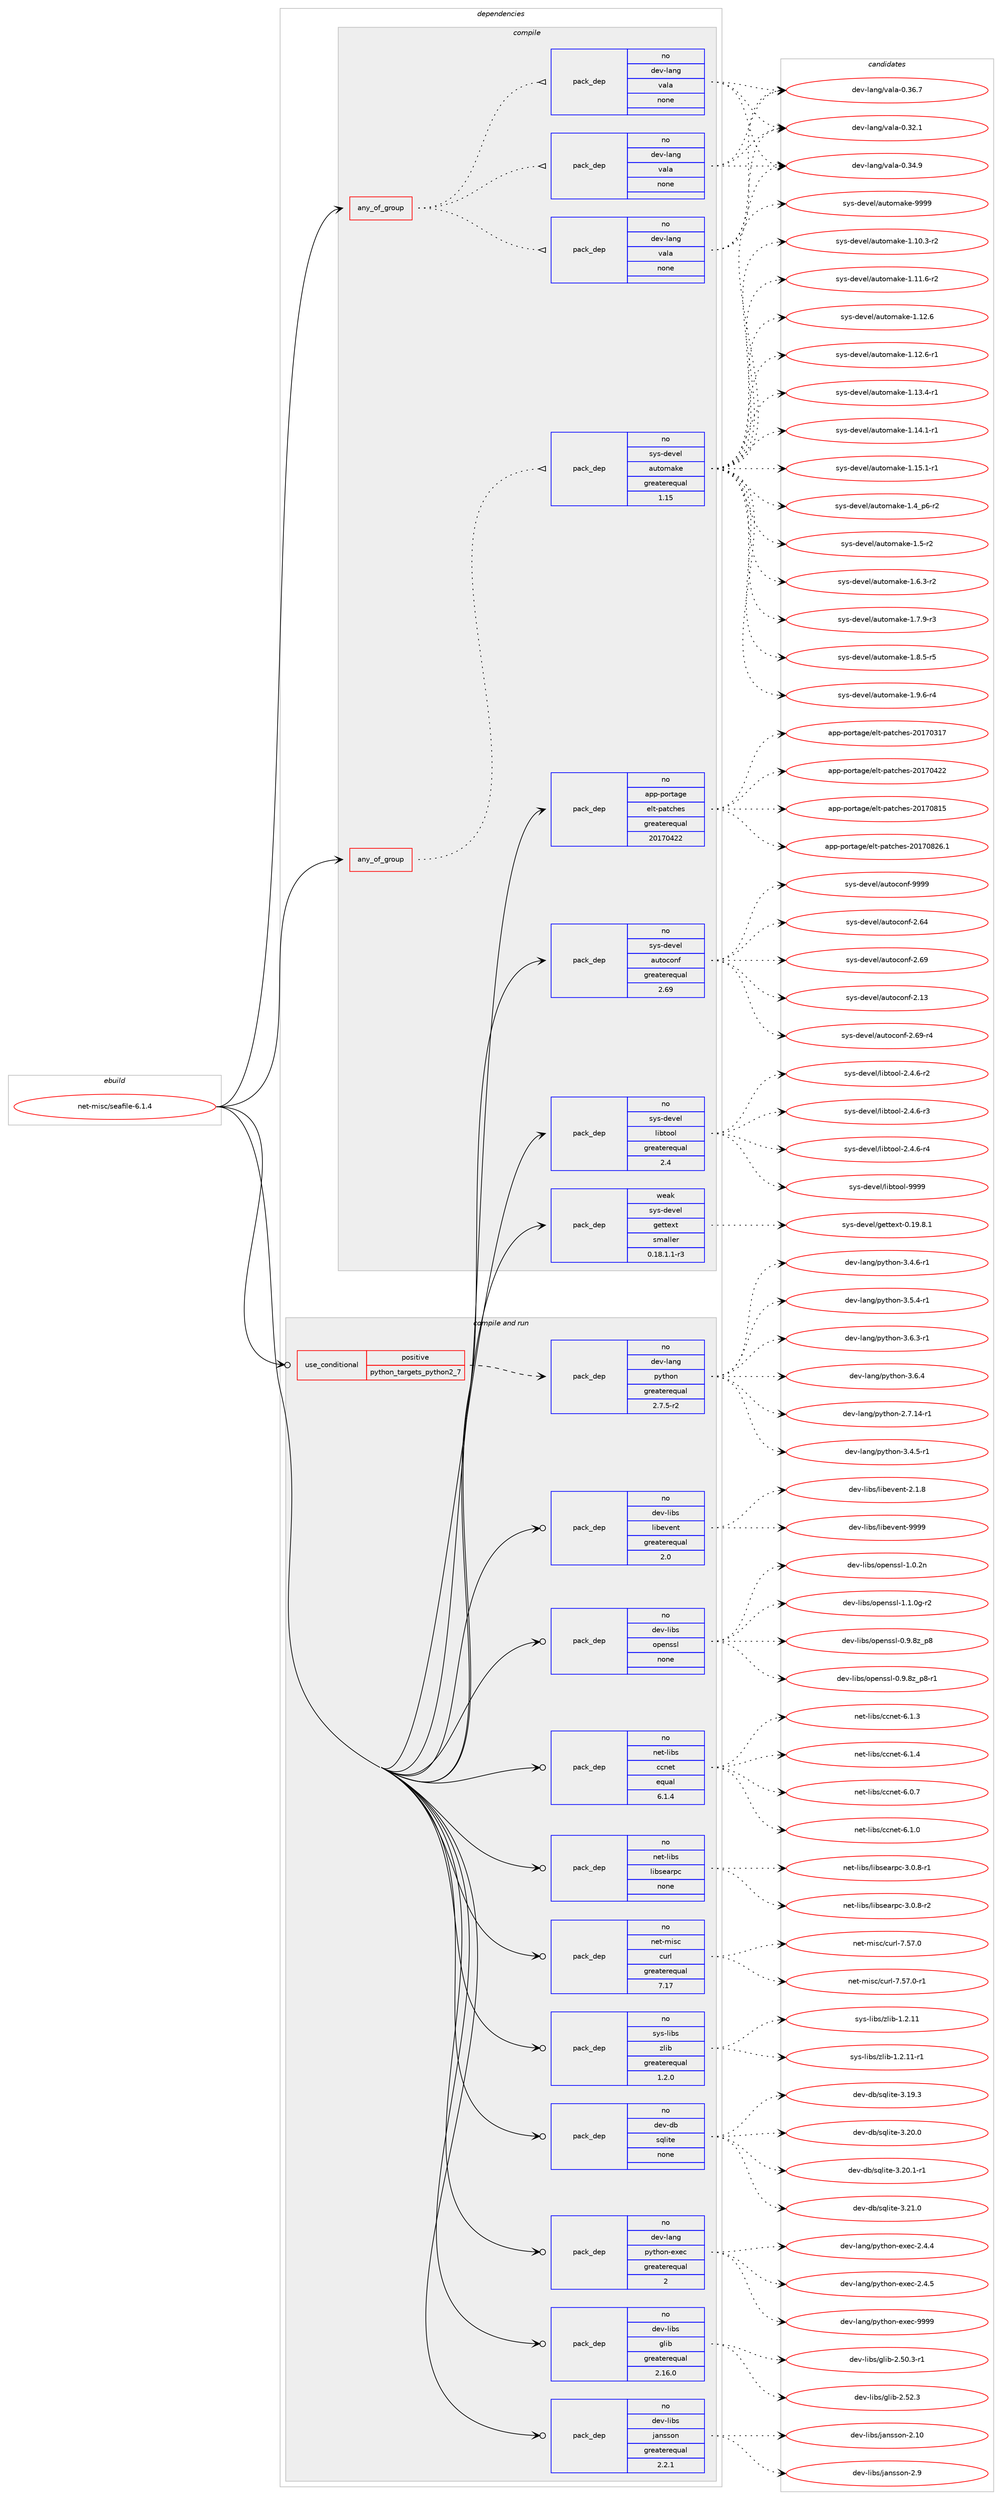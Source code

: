 digraph prolog {

# *************
# Graph options
# *************

newrank=true;
concentrate=true;
compound=true;
graph [rankdir=LR,fontname=Helvetica,fontsize=10,ranksep=1.5];#, ranksep=2.5, nodesep=0.2];
edge  [arrowhead=vee];
node  [fontname=Helvetica,fontsize=10];

# **********
# The ebuild
# **********

subgraph cluster_leftcol {
color=gray;
rank=same;
label=<<i>ebuild</i>>;
id [label="net-misc/seafile-6.1.4", color=red, width=4, href="../net-misc/seafile-6.1.4.svg"];
}

# ****************
# The dependencies
# ****************

subgraph cluster_midcol {
color=gray;
label=<<i>dependencies</i>>;
subgraph cluster_compile {
fillcolor="#eeeeee";
style=filled;
label=<<i>compile</i>>;
subgraph any20 {
dependency901 [label=<<TABLE BORDER="0" CELLBORDER="1" CELLSPACING="0" CELLPADDING="4"><TR><TD CELLPADDING="10">any_of_group</TD></TR></TABLE>>, shape=none, color=red];subgraph pack607 {
dependency902 [label=<<TABLE BORDER="0" CELLBORDER="1" CELLSPACING="0" CELLPADDING="4" WIDTH="220"><TR><TD ROWSPAN="6" CELLPADDING="30">pack_dep</TD></TR><TR><TD WIDTH="110">no</TD></TR><TR><TD>dev-lang</TD></TR><TR><TD>vala</TD></TR><TR><TD>none</TD></TR><TR><TD></TD></TR></TABLE>>, shape=none, color=blue];
}
dependency901:e -> dependency902:w [weight=20,style="dotted",arrowhead="oinv"];
subgraph pack608 {
dependency903 [label=<<TABLE BORDER="0" CELLBORDER="1" CELLSPACING="0" CELLPADDING="4" WIDTH="220"><TR><TD ROWSPAN="6" CELLPADDING="30">pack_dep</TD></TR><TR><TD WIDTH="110">no</TD></TR><TR><TD>dev-lang</TD></TR><TR><TD>vala</TD></TR><TR><TD>none</TD></TR><TR><TD></TD></TR></TABLE>>, shape=none, color=blue];
}
dependency901:e -> dependency903:w [weight=20,style="dotted",arrowhead="oinv"];
subgraph pack609 {
dependency904 [label=<<TABLE BORDER="0" CELLBORDER="1" CELLSPACING="0" CELLPADDING="4" WIDTH="220"><TR><TD ROWSPAN="6" CELLPADDING="30">pack_dep</TD></TR><TR><TD WIDTH="110">no</TD></TR><TR><TD>dev-lang</TD></TR><TR><TD>vala</TD></TR><TR><TD>none</TD></TR><TR><TD></TD></TR></TABLE>>, shape=none, color=blue];
}
dependency901:e -> dependency904:w [weight=20,style="dotted",arrowhead="oinv"];
}
id:e -> dependency901:w [weight=20,style="solid",arrowhead="vee"];
subgraph any21 {
dependency905 [label=<<TABLE BORDER="0" CELLBORDER="1" CELLSPACING="0" CELLPADDING="4"><TR><TD CELLPADDING="10">any_of_group</TD></TR></TABLE>>, shape=none, color=red];subgraph pack610 {
dependency906 [label=<<TABLE BORDER="0" CELLBORDER="1" CELLSPACING="0" CELLPADDING="4" WIDTH="220"><TR><TD ROWSPAN="6" CELLPADDING="30">pack_dep</TD></TR><TR><TD WIDTH="110">no</TD></TR><TR><TD>sys-devel</TD></TR><TR><TD>automake</TD></TR><TR><TD>greaterequal</TD></TR><TR><TD>1.15</TD></TR></TABLE>>, shape=none, color=blue];
}
dependency905:e -> dependency906:w [weight=20,style="dotted",arrowhead="oinv"];
}
id:e -> dependency905:w [weight=20,style="solid",arrowhead="vee"];
subgraph pack611 {
dependency907 [label=<<TABLE BORDER="0" CELLBORDER="1" CELLSPACING="0" CELLPADDING="4" WIDTH="220"><TR><TD ROWSPAN="6" CELLPADDING="30">pack_dep</TD></TR><TR><TD WIDTH="110">no</TD></TR><TR><TD>app-portage</TD></TR><TR><TD>elt-patches</TD></TR><TR><TD>greaterequal</TD></TR><TR><TD>20170422</TD></TR></TABLE>>, shape=none, color=blue];
}
id:e -> dependency907:w [weight=20,style="solid",arrowhead="vee"];
subgraph pack612 {
dependency908 [label=<<TABLE BORDER="0" CELLBORDER="1" CELLSPACING="0" CELLPADDING="4" WIDTH="220"><TR><TD ROWSPAN="6" CELLPADDING="30">pack_dep</TD></TR><TR><TD WIDTH="110">no</TD></TR><TR><TD>sys-devel</TD></TR><TR><TD>autoconf</TD></TR><TR><TD>greaterequal</TD></TR><TR><TD>2.69</TD></TR></TABLE>>, shape=none, color=blue];
}
id:e -> dependency908:w [weight=20,style="solid",arrowhead="vee"];
subgraph pack613 {
dependency909 [label=<<TABLE BORDER="0" CELLBORDER="1" CELLSPACING="0" CELLPADDING="4" WIDTH="220"><TR><TD ROWSPAN="6" CELLPADDING="30">pack_dep</TD></TR><TR><TD WIDTH="110">no</TD></TR><TR><TD>sys-devel</TD></TR><TR><TD>libtool</TD></TR><TR><TD>greaterequal</TD></TR><TR><TD>2.4</TD></TR></TABLE>>, shape=none, color=blue];
}
id:e -> dependency909:w [weight=20,style="solid",arrowhead="vee"];
subgraph pack614 {
dependency910 [label=<<TABLE BORDER="0" CELLBORDER="1" CELLSPACING="0" CELLPADDING="4" WIDTH="220"><TR><TD ROWSPAN="6" CELLPADDING="30">pack_dep</TD></TR><TR><TD WIDTH="110">weak</TD></TR><TR><TD>sys-devel</TD></TR><TR><TD>gettext</TD></TR><TR><TD>smaller</TD></TR><TR><TD>0.18.1.1-r3</TD></TR></TABLE>>, shape=none, color=blue];
}
id:e -> dependency910:w [weight=20,style="solid",arrowhead="vee"];
}
subgraph cluster_compileandrun {
fillcolor="#eeeeee";
style=filled;
label=<<i>compile and run</i>>;
subgraph cond276 {
dependency911 [label=<<TABLE BORDER="0" CELLBORDER="1" CELLSPACING="0" CELLPADDING="4"><TR><TD ROWSPAN="3" CELLPADDING="10">use_conditional</TD></TR><TR><TD>positive</TD></TR><TR><TD>python_targets_python2_7</TD></TR></TABLE>>, shape=none, color=red];
subgraph pack615 {
dependency912 [label=<<TABLE BORDER="0" CELLBORDER="1" CELLSPACING="0" CELLPADDING="4" WIDTH="220"><TR><TD ROWSPAN="6" CELLPADDING="30">pack_dep</TD></TR><TR><TD WIDTH="110">no</TD></TR><TR><TD>dev-lang</TD></TR><TR><TD>python</TD></TR><TR><TD>greaterequal</TD></TR><TR><TD>2.7.5-r2</TD></TR></TABLE>>, shape=none, color=blue];
}
dependency911:e -> dependency912:w [weight=20,style="dashed",arrowhead="vee"];
}
id:e -> dependency911:w [weight=20,style="solid",arrowhead="odotvee"];
subgraph pack616 {
dependency913 [label=<<TABLE BORDER="0" CELLBORDER="1" CELLSPACING="0" CELLPADDING="4" WIDTH="220"><TR><TD ROWSPAN="6" CELLPADDING="30">pack_dep</TD></TR><TR><TD WIDTH="110">no</TD></TR><TR><TD>dev-db</TD></TR><TR><TD>sqlite</TD></TR><TR><TD>none</TD></TR><TR><TD></TD></TR></TABLE>>, shape=none, color=blue];
}
id:e -> dependency913:w [weight=20,style="solid",arrowhead="odotvee"];
subgraph pack617 {
dependency914 [label=<<TABLE BORDER="0" CELLBORDER="1" CELLSPACING="0" CELLPADDING="4" WIDTH="220"><TR><TD ROWSPAN="6" CELLPADDING="30">pack_dep</TD></TR><TR><TD WIDTH="110">no</TD></TR><TR><TD>dev-lang</TD></TR><TR><TD>python-exec</TD></TR><TR><TD>greaterequal</TD></TR><TR><TD>2</TD></TR></TABLE>>, shape=none, color=blue];
}
id:e -> dependency914:w [weight=20,style="solid",arrowhead="odotvee"];
subgraph pack618 {
dependency915 [label=<<TABLE BORDER="0" CELLBORDER="1" CELLSPACING="0" CELLPADDING="4" WIDTH="220"><TR><TD ROWSPAN="6" CELLPADDING="30">pack_dep</TD></TR><TR><TD WIDTH="110">no</TD></TR><TR><TD>dev-libs</TD></TR><TR><TD>glib</TD></TR><TR><TD>greaterequal</TD></TR><TR><TD>2.16.0</TD></TR></TABLE>>, shape=none, color=blue];
}
id:e -> dependency915:w [weight=20,style="solid",arrowhead="odotvee"];
subgraph pack619 {
dependency916 [label=<<TABLE BORDER="0" CELLBORDER="1" CELLSPACING="0" CELLPADDING="4" WIDTH="220"><TR><TD ROWSPAN="6" CELLPADDING="30">pack_dep</TD></TR><TR><TD WIDTH="110">no</TD></TR><TR><TD>dev-libs</TD></TR><TR><TD>jansson</TD></TR><TR><TD>greaterequal</TD></TR><TR><TD>2.2.1</TD></TR></TABLE>>, shape=none, color=blue];
}
id:e -> dependency916:w [weight=20,style="solid",arrowhead="odotvee"];
subgraph pack620 {
dependency917 [label=<<TABLE BORDER="0" CELLBORDER="1" CELLSPACING="0" CELLPADDING="4" WIDTH="220"><TR><TD ROWSPAN="6" CELLPADDING="30">pack_dep</TD></TR><TR><TD WIDTH="110">no</TD></TR><TR><TD>dev-libs</TD></TR><TR><TD>libevent</TD></TR><TR><TD>greaterequal</TD></TR><TR><TD>2.0</TD></TR></TABLE>>, shape=none, color=blue];
}
id:e -> dependency917:w [weight=20,style="solid",arrowhead="odotvee"];
subgraph pack621 {
dependency918 [label=<<TABLE BORDER="0" CELLBORDER="1" CELLSPACING="0" CELLPADDING="4" WIDTH="220"><TR><TD ROWSPAN="6" CELLPADDING="30">pack_dep</TD></TR><TR><TD WIDTH="110">no</TD></TR><TR><TD>dev-libs</TD></TR><TR><TD>openssl</TD></TR><TR><TD>none</TD></TR><TR><TD></TD></TR></TABLE>>, shape=none, color=blue];
}
id:e -> dependency918:w [weight=20,style="solid",arrowhead="odotvee"];
subgraph pack622 {
dependency919 [label=<<TABLE BORDER="0" CELLBORDER="1" CELLSPACING="0" CELLPADDING="4" WIDTH="220"><TR><TD ROWSPAN="6" CELLPADDING="30">pack_dep</TD></TR><TR><TD WIDTH="110">no</TD></TR><TR><TD>net-libs</TD></TR><TR><TD>ccnet</TD></TR><TR><TD>equal</TD></TR><TR><TD>6.1.4</TD></TR></TABLE>>, shape=none, color=blue];
}
id:e -> dependency919:w [weight=20,style="solid",arrowhead="odotvee"];
subgraph pack623 {
dependency920 [label=<<TABLE BORDER="0" CELLBORDER="1" CELLSPACING="0" CELLPADDING="4" WIDTH="220"><TR><TD ROWSPAN="6" CELLPADDING="30">pack_dep</TD></TR><TR><TD WIDTH="110">no</TD></TR><TR><TD>net-libs</TD></TR><TR><TD>libsearpc</TD></TR><TR><TD>none</TD></TR><TR><TD></TD></TR></TABLE>>, shape=none, color=blue];
}
id:e -> dependency920:w [weight=20,style="solid",arrowhead="odotvee"];
subgraph pack624 {
dependency921 [label=<<TABLE BORDER="0" CELLBORDER="1" CELLSPACING="0" CELLPADDING="4" WIDTH="220"><TR><TD ROWSPAN="6" CELLPADDING="30">pack_dep</TD></TR><TR><TD WIDTH="110">no</TD></TR><TR><TD>net-misc</TD></TR><TR><TD>curl</TD></TR><TR><TD>greaterequal</TD></TR><TR><TD>7.17</TD></TR></TABLE>>, shape=none, color=blue];
}
id:e -> dependency921:w [weight=20,style="solid",arrowhead="odotvee"];
subgraph pack625 {
dependency922 [label=<<TABLE BORDER="0" CELLBORDER="1" CELLSPACING="0" CELLPADDING="4" WIDTH="220"><TR><TD ROWSPAN="6" CELLPADDING="30">pack_dep</TD></TR><TR><TD WIDTH="110">no</TD></TR><TR><TD>sys-libs</TD></TR><TR><TD>zlib</TD></TR><TR><TD>greaterequal</TD></TR><TR><TD>1.2.0</TD></TR></TABLE>>, shape=none, color=blue];
}
id:e -> dependency922:w [weight=20,style="solid",arrowhead="odotvee"];
}
subgraph cluster_run {
fillcolor="#eeeeee";
style=filled;
label=<<i>run</i>>;
}
}

# **************
# The candidates
# **************

subgraph cluster_choices {
rank=same;
color=gray;
label=<<i>candidates</i>>;

subgraph choice607 {
color=black;
nodesep=1;
choice100101118451089711010347118971089745484651504649 [label="dev-lang/vala-0.32.1", color=red, width=4,href="../dev-lang/vala-0.32.1.svg"];
choice100101118451089711010347118971089745484651524657 [label="dev-lang/vala-0.34.9", color=red, width=4,href="../dev-lang/vala-0.34.9.svg"];
choice100101118451089711010347118971089745484651544655 [label="dev-lang/vala-0.36.7", color=red, width=4,href="../dev-lang/vala-0.36.7.svg"];
dependency902:e -> choice100101118451089711010347118971089745484651504649:w [style=dotted,weight="100"];
dependency902:e -> choice100101118451089711010347118971089745484651524657:w [style=dotted,weight="100"];
dependency902:e -> choice100101118451089711010347118971089745484651544655:w [style=dotted,weight="100"];
}
subgraph choice608 {
color=black;
nodesep=1;
choice100101118451089711010347118971089745484651504649 [label="dev-lang/vala-0.32.1", color=red, width=4,href="../dev-lang/vala-0.32.1.svg"];
choice100101118451089711010347118971089745484651524657 [label="dev-lang/vala-0.34.9", color=red, width=4,href="../dev-lang/vala-0.34.9.svg"];
choice100101118451089711010347118971089745484651544655 [label="dev-lang/vala-0.36.7", color=red, width=4,href="../dev-lang/vala-0.36.7.svg"];
dependency903:e -> choice100101118451089711010347118971089745484651504649:w [style=dotted,weight="100"];
dependency903:e -> choice100101118451089711010347118971089745484651524657:w [style=dotted,weight="100"];
dependency903:e -> choice100101118451089711010347118971089745484651544655:w [style=dotted,weight="100"];
}
subgraph choice609 {
color=black;
nodesep=1;
choice100101118451089711010347118971089745484651504649 [label="dev-lang/vala-0.32.1", color=red, width=4,href="../dev-lang/vala-0.32.1.svg"];
choice100101118451089711010347118971089745484651524657 [label="dev-lang/vala-0.34.9", color=red, width=4,href="../dev-lang/vala-0.34.9.svg"];
choice100101118451089711010347118971089745484651544655 [label="dev-lang/vala-0.36.7", color=red, width=4,href="../dev-lang/vala-0.36.7.svg"];
dependency904:e -> choice100101118451089711010347118971089745484651504649:w [style=dotted,weight="100"];
dependency904:e -> choice100101118451089711010347118971089745484651524657:w [style=dotted,weight="100"];
dependency904:e -> choice100101118451089711010347118971089745484651544655:w [style=dotted,weight="100"];
}
subgraph choice610 {
color=black;
nodesep=1;
choice11512111545100101118101108479711711611110997107101454946494846514511450 [label="sys-devel/automake-1.10.3-r2", color=red, width=4,href="../sys-devel/automake-1.10.3-r2.svg"];
choice11512111545100101118101108479711711611110997107101454946494946544511450 [label="sys-devel/automake-1.11.6-r2", color=red, width=4,href="../sys-devel/automake-1.11.6-r2.svg"];
choice1151211154510010111810110847971171161111099710710145494649504654 [label="sys-devel/automake-1.12.6", color=red, width=4,href="../sys-devel/automake-1.12.6.svg"];
choice11512111545100101118101108479711711611110997107101454946495046544511449 [label="sys-devel/automake-1.12.6-r1", color=red, width=4,href="../sys-devel/automake-1.12.6-r1.svg"];
choice11512111545100101118101108479711711611110997107101454946495146524511449 [label="sys-devel/automake-1.13.4-r1", color=red, width=4,href="../sys-devel/automake-1.13.4-r1.svg"];
choice11512111545100101118101108479711711611110997107101454946495246494511449 [label="sys-devel/automake-1.14.1-r1", color=red, width=4,href="../sys-devel/automake-1.14.1-r1.svg"];
choice11512111545100101118101108479711711611110997107101454946495346494511449 [label="sys-devel/automake-1.15.1-r1", color=red, width=4,href="../sys-devel/automake-1.15.1-r1.svg"];
choice115121115451001011181011084797117116111109971071014549465295112544511450 [label="sys-devel/automake-1.4_p6-r2", color=red, width=4,href="../sys-devel/automake-1.4_p6-r2.svg"];
choice11512111545100101118101108479711711611110997107101454946534511450 [label="sys-devel/automake-1.5-r2", color=red, width=4,href="../sys-devel/automake-1.5-r2.svg"];
choice115121115451001011181011084797117116111109971071014549465446514511450 [label="sys-devel/automake-1.6.3-r2", color=red, width=4,href="../sys-devel/automake-1.6.3-r2.svg"];
choice115121115451001011181011084797117116111109971071014549465546574511451 [label="sys-devel/automake-1.7.9-r3", color=red, width=4,href="../sys-devel/automake-1.7.9-r3.svg"];
choice115121115451001011181011084797117116111109971071014549465646534511453 [label="sys-devel/automake-1.8.5-r5", color=red, width=4,href="../sys-devel/automake-1.8.5-r5.svg"];
choice115121115451001011181011084797117116111109971071014549465746544511452 [label="sys-devel/automake-1.9.6-r4", color=red, width=4,href="../sys-devel/automake-1.9.6-r4.svg"];
choice115121115451001011181011084797117116111109971071014557575757 [label="sys-devel/automake-9999", color=red, width=4,href="../sys-devel/automake-9999.svg"];
dependency906:e -> choice11512111545100101118101108479711711611110997107101454946494846514511450:w [style=dotted,weight="100"];
dependency906:e -> choice11512111545100101118101108479711711611110997107101454946494946544511450:w [style=dotted,weight="100"];
dependency906:e -> choice1151211154510010111810110847971171161111099710710145494649504654:w [style=dotted,weight="100"];
dependency906:e -> choice11512111545100101118101108479711711611110997107101454946495046544511449:w [style=dotted,weight="100"];
dependency906:e -> choice11512111545100101118101108479711711611110997107101454946495146524511449:w [style=dotted,weight="100"];
dependency906:e -> choice11512111545100101118101108479711711611110997107101454946495246494511449:w [style=dotted,weight="100"];
dependency906:e -> choice11512111545100101118101108479711711611110997107101454946495346494511449:w [style=dotted,weight="100"];
dependency906:e -> choice115121115451001011181011084797117116111109971071014549465295112544511450:w [style=dotted,weight="100"];
dependency906:e -> choice11512111545100101118101108479711711611110997107101454946534511450:w [style=dotted,weight="100"];
dependency906:e -> choice115121115451001011181011084797117116111109971071014549465446514511450:w [style=dotted,weight="100"];
dependency906:e -> choice115121115451001011181011084797117116111109971071014549465546574511451:w [style=dotted,weight="100"];
dependency906:e -> choice115121115451001011181011084797117116111109971071014549465646534511453:w [style=dotted,weight="100"];
dependency906:e -> choice115121115451001011181011084797117116111109971071014549465746544511452:w [style=dotted,weight="100"];
dependency906:e -> choice115121115451001011181011084797117116111109971071014557575757:w [style=dotted,weight="100"];
}
subgraph choice611 {
color=black;
nodesep=1;
choice97112112451121111141169710310147101108116451129711699104101115455048495548514955 [label="app-portage/elt-patches-20170317", color=red, width=4,href="../app-portage/elt-patches-20170317.svg"];
choice97112112451121111141169710310147101108116451129711699104101115455048495548525050 [label="app-portage/elt-patches-20170422", color=red, width=4,href="../app-portage/elt-patches-20170422.svg"];
choice97112112451121111141169710310147101108116451129711699104101115455048495548564953 [label="app-portage/elt-patches-20170815", color=red, width=4,href="../app-portage/elt-patches-20170815.svg"];
choice971121124511211111411697103101471011081164511297116991041011154550484955485650544649 [label="app-portage/elt-patches-20170826.1", color=red, width=4,href="../app-portage/elt-patches-20170826.1.svg"];
dependency907:e -> choice97112112451121111141169710310147101108116451129711699104101115455048495548514955:w [style=dotted,weight="100"];
dependency907:e -> choice97112112451121111141169710310147101108116451129711699104101115455048495548525050:w [style=dotted,weight="100"];
dependency907:e -> choice97112112451121111141169710310147101108116451129711699104101115455048495548564953:w [style=dotted,weight="100"];
dependency907:e -> choice971121124511211111411697103101471011081164511297116991041011154550484955485650544649:w [style=dotted,weight="100"];
}
subgraph choice612 {
color=black;
nodesep=1;
choice115121115451001011181011084797117116111991111101024550465452 [label="sys-devel/autoconf-2.64", color=red, width=4,href="../sys-devel/autoconf-2.64.svg"];
choice115121115451001011181011084797117116111991111101024550465457 [label="sys-devel/autoconf-2.69", color=red, width=4,href="../sys-devel/autoconf-2.69.svg"];
choice115121115451001011181011084797117116111991111101024550464951 [label="sys-devel/autoconf-2.13", color=red, width=4,href="../sys-devel/autoconf-2.13.svg"];
choice1151211154510010111810110847971171161119911111010245504654574511452 [label="sys-devel/autoconf-2.69-r4", color=red, width=4,href="../sys-devel/autoconf-2.69-r4.svg"];
choice115121115451001011181011084797117116111991111101024557575757 [label="sys-devel/autoconf-9999", color=red, width=4,href="../sys-devel/autoconf-9999.svg"];
dependency908:e -> choice115121115451001011181011084797117116111991111101024550465452:w [style=dotted,weight="100"];
dependency908:e -> choice115121115451001011181011084797117116111991111101024550465457:w [style=dotted,weight="100"];
dependency908:e -> choice115121115451001011181011084797117116111991111101024550464951:w [style=dotted,weight="100"];
dependency908:e -> choice1151211154510010111810110847971171161119911111010245504654574511452:w [style=dotted,weight="100"];
dependency908:e -> choice115121115451001011181011084797117116111991111101024557575757:w [style=dotted,weight="100"];
}
subgraph choice613 {
color=black;
nodesep=1;
choice1151211154510010111810110847108105981161111111084550465246544511450 [label="sys-devel/libtool-2.4.6-r2", color=red, width=4,href="../sys-devel/libtool-2.4.6-r2.svg"];
choice1151211154510010111810110847108105981161111111084550465246544511451 [label="sys-devel/libtool-2.4.6-r3", color=red, width=4,href="../sys-devel/libtool-2.4.6-r3.svg"];
choice1151211154510010111810110847108105981161111111084550465246544511452 [label="sys-devel/libtool-2.4.6-r4", color=red, width=4,href="../sys-devel/libtool-2.4.6-r4.svg"];
choice1151211154510010111810110847108105981161111111084557575757 [label="sys-devel/libtool-9999", color=red, width=4,href="../sys-devel/libtool-9999.svg"];
dependency909:e -> choice1151211154510010111810110847108105981161111111084550465246544511450:w [style=dotted,weight="100"];
dependency909:e -> choice1151211154510010111810110847108105981161111111084550465246544511451:w [style=dotted,weight="100"];
dependency909:e -> choice1151211154510010111810110847108105981161111111084550465246544511452:w [style=dotted,weight="100"];
dependency909:e -> choice1151211154510010111810110847108105981161111111084557575757:w [style=dotted,weight="100"];
}
subgraph choice614 {
color=black;
nodesep=1;
choice1151211154510010111810110847103101116116101120116454846495746564649 [label="sys-devel/gettext-0.19.8.1", color=red, width=4,href="../sys-devel/gettext-0.19.8.1.svg"];
dependency910:e -> choice1151211154510010111810110847103101116116101120116454846495746564649:w [style=dotted,weight="100"];
}
subgraph choice615 {
color=black;
nodesep=1;
choice100101118451089711010347112121116104111110455046554649524511449 [label="dev-lang/python-2.7.14-r1", color=red, width=4,href="../dev-lang/python-2.7.14-r1.svg"];
choice1001011184510897110103471121211161041111104551465246534511449 [label="dev-lang/python-3.4.5-r1", color=red, width=4,href="../dev-lang/python-3.4.5-r1.svg"];
choice1001011184510897110103471121211161041111104551465246544511449 [label="dev-lang/python-3.4.6-r1", color=red, width=4,href="../dev-lang/python-3.4.6-r1.svg"];
choice1001011184510897110103471121211161041111104551465346524511449 [label="dev-lang/python-3.5.4-r1", color=red, width=4,href="../dev-lang/python-3.5.4-r1.svg"];
choice1001011184510897110103471121211161041111104551465446514511449 [label="dev-lang/python-3.6.3-r1", color=red, width=4,href="../dev-lang/python-3.6.3-r1.svg"];
choice100101118451089711010347112121116104111110455146544652 [label="dev-lang/python-3.6.4", color=red, width=4,href="../dev-lang/python-3.6.4.svg"];
dependency912:e -> choice100101118451089711010347112121116104111110455046554649524511449:w [style=dotted,weight="100"];
dependency912:e -> choice1001011184510897110103471121211161041111104551465246534511449:w [style=dotted,weight="100"];
dependency912:e -> choice1001011184510897110103471121211161041111104551465246544511449:w [style=dotted,weight="100"];
dependency912:e -> choice1001011184510897110103471121211161041111104551465346524511449:w [style=dotted,weight="100"];
dependency912:e -> choice1001011184510897110103471121211161041111104551465446514511449:w [style=dotted,weight="100"];
dependency912:e -> choice100101118451089711010347112121116104111110455146544652:w [style=dotted,weight="100"];
}
subgraph choice616 {
color=black;
nodesep=1;
choice10010111845100984711511310810511610145514649574651 [label="dev-db/sqlite-3.19.3", color=red, width=4,href="../dev-db/sqlite-3.19.3.svg"];
choice10010111845100984711511310810511610145514650484648 [label="dev-db/sqlite-3.20.0", color=red, width=4,href="../dev-db/sqlite-3.20.0.svg"];
choice100101118451009847115113108105116101455146504846494511449 [label="dev-db/sqlite-3.20.1-r1", color=red, width=4,href="../dev-db/sqlite-3.20.1-r1.svg"];
choice10010111845100984711511310810511610145514650494648 [label="dev-db/sqlite-3.21.0", color=red, width=4,href="../dev-db/sqlite-3.21.0.svg"];
dependency913:e -> choice10010111845100984711511310810511610145514649574651:w [style=dotted,weight="100"];
dependency913:e -> choice10010111845100984711511310810511610145514650484648:w [style=dotted,weight="100"];
dependency913:e -> choice100101118451009847115113108105116101455146504846494511449:w [style=dotted,weight="100"];
dependency913:e -> choice10010111845100984711511310810511610145514650494648:w [style=dotted,weight="100"];
}
subgraph choice617 {
color=black;
nodesep=1;
choice1001011184510897110103471121211161041111104510112010199455046524652 [label="dev-lang/python-exec-2.4.4", color=red, width=4,href="../dev-lang/python-exec-2.4.4.svg"];
choice1001011184510897110103471121211161041111104510112010199455046524653 [label="dev-lang/python-exec-2.4.5", color=red, width=4,href="../dev-lang/python-exec-2.4.5.svg"];
choice10010111845108971101034711212111610411111045101120101994557575757 [label="dev-lang/python-exec-9999", color=red, width=4,href="../dev-lang/python-exec-9999.svg"];
dependency914:e -> choice1001011184510897110103471121211161041111104510112010199455046524652:w [style=dotted,weight="100"];
dependency914:e -> choice1001011184510897110103471121211161041111104510112010199455046524653:w [style=dotted,weight="100"];
dependency914:e -> choice10010111845108971101034711212111610411111045101120101994557575757:w [style=dotted,weight="100"];
}
subgraph choice618 {
color=black;
nodesep=1;
choice10010111845108105981154710310810598455046534846514511449 [label="dev-libs/glib-2.50.3-r1", color=red, width=4,href="../dev-libs/glib-2.50.3-r1.svg"];
choice1001011184510810598115471031081059845504653504651 [label="dev-libs/glib-2.52.3", color=red, width=4,href="../dev-libs/glib-2.52.3.svg"];
dependency915:e -> choice10010111845108105981154710310810598455046534846514511449:w [style=dotted,weight="100"];
dependency915:e -> choice1001011184510810598115471031081059845504653504651:w [style=dotted,weight="100"];
}
subgraph choice619 {
color=black;
nodesep=1;
choice100101118451081059811547106971101151151111104550464948 [label="dev-libs/jansson-2.10", color=red, width=4,href="../dev-libs/jansson-2.10.svg"];
choice1001011184510810598115471069711011511511111045504657 [label="dev-libs/jansson-2.9", color=red, width=4,href="../dev-libs/jansson-2.9.svg"];
dependency916:e -> choice100101118451081059811547106971101151151111104550464948:w [style=dotted,weight="100"];
dependency916:e -> choice1001011184510810598115471069711011511511111045504657:w [style=dotted,weight="100"];
}
subgraph choice620 {
color=black;
nodesep=1;
choice10010111845108105981154710810598101118101110116455046494656 [label="dev-libs/libevent-2.1.8", color=red, width=4,href="../dev-libs/libevent-2.1.8.svg"];
choice100101118451081059811547108105981011181011101164557575757 [label="dev-libs/libevent-9999", color=red, width=4,href="../dev-libs/libevent-9999.svg"];
dependency917:e -> choice10010111845108105981154710810598101118101110116455046494656:w [style=dotted,weight="100"];
dependency917:e -> choice100101118451081059811547108105981011181011101164557575757:w [style=dotted,weight="100"];
}
subgraph choice621 {
color=black;
nodesep=1;
choice1001011184510810598115471111121011101151151084548465746561229511256 [label="dev-libs/openssl-0.9.8z_p8", color=red, width=4,href="../dev-libs/openssl-0.9.8z_p8.svg"];
choice10010111845108105981154711111210111011511510845484657465612295112564511449 [label="dev-libs/openssl-0.9.8z_p8-r1", color=red, width=4,href="../dev-libs/openssl-0.9.8z_p8-r1.svg"];
choice100101118451081059811547111112101110115115108454946484650110 [label="dev-libs/openssl-1.0.2n", color=red, width=4,href="../dev-libs/openssl-1.0.2n.svg"];
choice1001011184510810598115471111121011101151151084549464946481034511450 [label="dev-libs/openssl-1.1.0g-r2", color=red, width=4,href="../dev-libs/openssl-1.1.0g-r2.svg"];
dependency918:e -> choice1001011184510810598115471111121011101151151084548465746561229511256:w [style=dotted,weight="100"];
dependency918:e -> choice10010111845108105981154711111210111011511510845484657465612295112564511449:w [style=dotted,weight="100"];
dependency918:e -> choice100101118451081059811547111112101110115115108454946484650110:w [style=dotted,weight="100"];
dependency918:e -> choice1001011184510810598115471111121011101151151084549464946481034511450:w [style=dotted,weight="100"];
}
subgraph choice622 {
color=black;
nodesep=1;
choice1101011164510810598115479999110101116455446484655 [label="net-libs/ccnet-6.0.7", color=red, width=4,href="../net-libs/ccnet-6.0.7.svg"];
choice1101011164510810598115479999110101116455446494648 [label="net-libs/ccnet-6.1.0", color=red, width=4,href="../net-libs/ccnet-6.1.0.svg"];
choice1101011164510810598115479999110101116455446494651 [label="net-libs/ccnet-6.1.3", color=red, width=4,href="../net-libs/ccnet-6.1.3.svg"];
choice1101011164510810598115479999110101116455446494652 [label="net-libs/ccnet-6.1.4", color=red, width=4,href="../net-libs/ccnet-6.1.4.svg"];
dependency919:e -> choice1101011164510810598115479999110101116455446484655:w [style=dotted,weight="100"];
dependency919:e -> choice1101011164510810598115479999110101116455446494648:w [style=dotted,weight="100"];
dependency919:e -> choice1101011164510810598115479999110101116455446494651:w [style=dotted,weight="100"];
dependency919:e -> choice1101011164510810598115479999110101116455446494652:w [style=dotted,weight="100"];
}
subgraph choice623 {
color=black;
nodesep=1;
choice1101011164510810598115471081059811510197114112994551464846564511449 [label="net-libs/libsearpc-3.0.8-r1", color=red, width=4,href="../net-libs/libsearpc-3.0.8-r1.svg"];
choice1101011164510810598115471081059811510197114112994551464846564511450 [label="net-libs/libsearpc-3.0.8-r2", color=red, width=4,href="../net-libs/libsearpc-3.0.8-r2.svg"];
dependency920:e -> choice1101011164510810598115471081059811510197114112994551464846564511449:w [style=dotted,weight="100"];
dependency920:e -> choice1101011164510810598115471081059811510197114112994551464846564511450:w [style=dotted,weight="100"];
}
subgraph choice624 {
color=black;
nodesep=1;
choice1101011164510910511599479911711410845554653554648 [label="net-misc/curl-7.57.0", color=red, width=4,href="../net-misc/curl-7.57.0.svg"];
choice11010111645109105115994799117114108455546535546484511449 [label="net-misc/curl-7.57.0-r1", color=red, width=4,href="../net-misc/curl-7.57.0-r1.svg"];
dependency921:e -> choice1101011164510910511599479911711410845554653554648:w [style=dotted,weight="100"];
dependency921:e -> choice11010111645109105115994799117114108455546535546484511449:w [style=dotted,weight="100"];
}
subgraph choice625 {
color=black;
nodesep=1;
choice1151211154510810598115471221081059845494650464949 [label="sys-libs/zlib-1.2.11", color=red, width=4,href="../sys-libs/zlib-1.2.11.svg"];
choice11512111545108105981154712210810598454946504649494511449 [label="sys-libs/zlib-1.2.11-r1", color=red, width=4,href="../sys-libs/zlib-1.2.11-r1.svg"];
dependency922:e -> choice1151211154510810598115471221081059845494650464949:w [style=dotted,weight="100"];
dependency922:e -> choice11512111545108105981154712210810598454946504649494511449:w [style=dotted,weight="100"];
}
}

}
